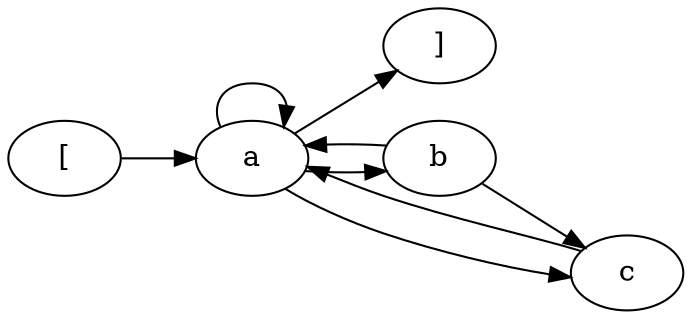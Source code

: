 digraph G {
rankdir = LR
label = "";
esg0_vertex0 -> esg0_vertex1;
esg0_vertex1 -> esg0_vertex4;
esg0_vertex1 -> esg0_vertex1;
esg0_vertex1 -> esg0_vertex2;
esg0_vertex2 -> esg0_vertex3;
esg0_vertex1 -> esg0_vertex3;
esg0_vertex3 -> esg0_vertex1;
esg0_vertex2 -> esg0_vertex1;
esg0_vertex0 [label = "["]
esg0_vertex1 [label = "a"]
esg0_vertex4 [label = "]"]
esg0_vertex2 [label = "b"]
esg0_vertex3 [label = "c"]
}
